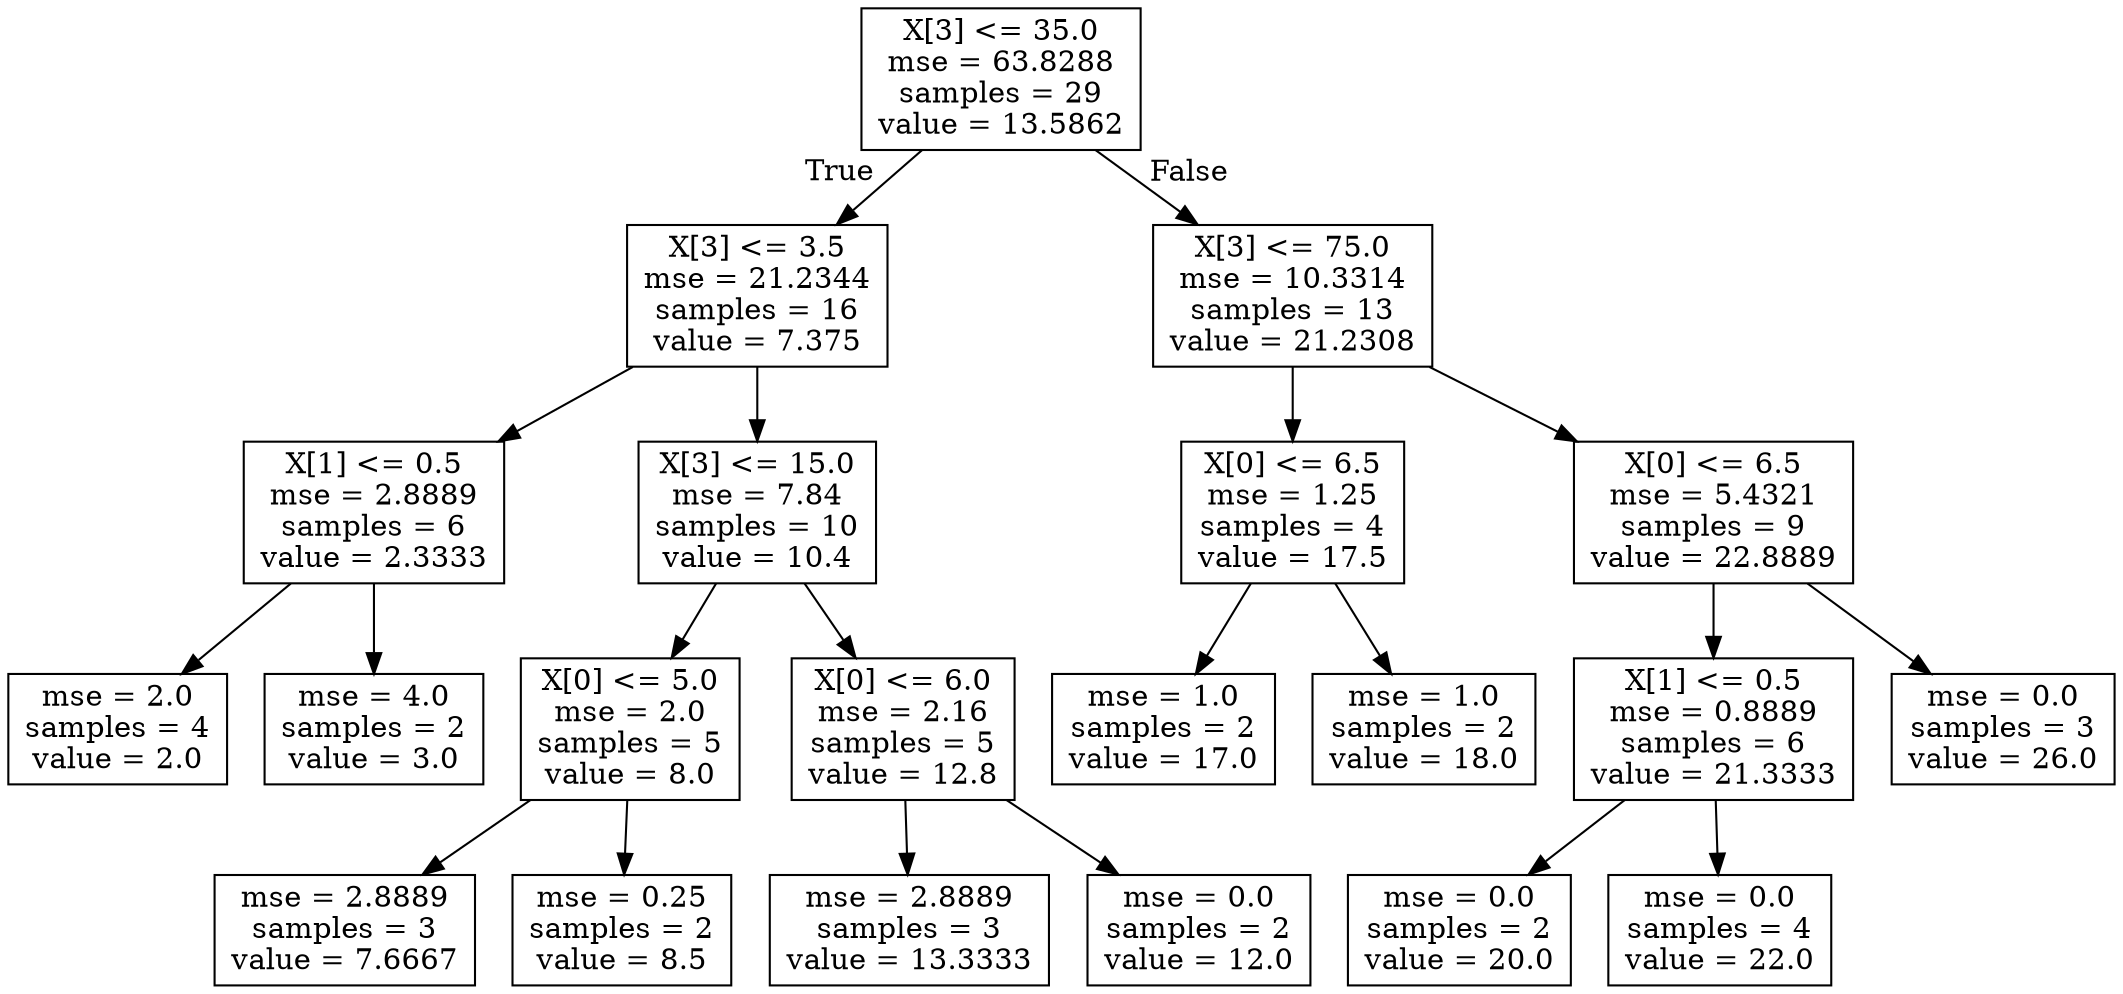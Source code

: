 digraph Tree {
node [shape=box] ;
0 [label="X[3] <= 35.0\nmse = 63.8288\nsamples = 29\nvalue = 13.5862"] ;
1 [label="X[3] <= 3.5\nmse = 21.2344\nsamples = 16\nvalue = 7.375"] ;
0 -> 1 [labeldistance=2.5, labelangle=45, headlabel="True"] ;
2 [label="X[1] <= 0.5\nmse = 2.8889\nsamples = 6\nvalue = 2.3333"] ;
1 -> 2 ;
3 [label="mse = 2.0\nsamples = 4\nvalue = 2.0"] ;
2 -> 3 ;
4 [label="mse = 4.0\nsamples = 2\nvalue = 3.0"] ;
2 -> 4 ;
5 [label="X[3] <= 15.0\nmse = 7.84\nsamples = 10\nvalue = 10.4"] ;
1 -> 5 ;
6 [label="X[0] <= 5.0\nmse = 2.0\nsamples = 5\nvalue = 8.0"] ;
5 -> 6 ;
7 [label="mse = 2.8889\nsamples = 3\nvalue = 7.6667"] ;
6 -> 7 ;
8 [label="mse = 0.25\nsamples = 2\nvalue = 8.5"] ;
6 -> 8 ;
9 [label="X[0] <= 6.0\nmse = 2.16\nsamples = 5\nvalue = 12.8"] ;
5 -> 9 ;
10 [label="mse = 2.8889\nsamples = 3\nvalue = 13.3333"] ;
9 -> 10 ;
11 [label="mse = 0.0\nsamples = 2\nvalue = 12.0"] ;
9 -> 11 ;
12 [label="X[3] <= 75.0\nmse = 10.3314\nsamples = 13\nvalue = 21.2308"] ;
0 -> 12 [labeldistance=2.5, labelangle=-45, headlabel="False"] ;
13 [label="X[0] <= 6.5\nmse = 1.25\nsamples = 4\nvalue = 17.5"] ;
12 -> 13 ;
14 [label="mse = 1.0\nsamples = 2\nvalue = 17.0"] ;
13 -> 14 ;
15 [label="mse = 1.0\nsamples = 2\nvalue = 18.0"] ;
13 -> 15 ;
16 [label="X[0] <= 6.5\nmse = 5.4321\nsamples = 9\nvalue = 22.8889"] ;
12 -> 16 ;
17 [label="X[1] <= 0.5\nmse = 0.8889\nsamples = 6\nvalue = 21.3333"] ;
16 -> 17 ;
18 [label="mse = 0.0\nsamples = 2\nvalue = 20.0"] ;
17 -> 18 ;
19 [label="mse = 0.0\nsamples = 4\nvalue = 22.0"] ;
17 -> 19 ;
20 [label="mse = 0.0\nsamples = 3\nvalue = 26.0"] ;
16 -> 20 ;
}